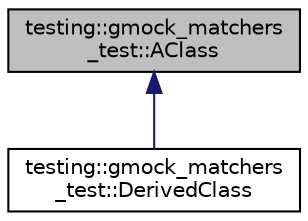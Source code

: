 digraph "testing::gmock_matchers_test::AClass"
{
  edge [fontname="Helvetica",fontsize="10",labelfontname="Helvetica",labelfontsize="10"];
  node [fontname="Helvetica",fontsize="10",shape=record];
  Node1 [label="testing::gmock_matchers\l_test::AClass",height=0.2,width=0.4,color="black", fillcolor="grey75", style="filled", fontcolor="black"];
  Node1 -> Node2 [dir="back",color="midnightblue",fontsize="10",style="solid",fontname="Helvetica"];
  Node2 [label="testing::gmock_matchers\l_test::DerivedClass",height=0.2,width=0.4,color="black", fillcolor="white", style="filled",URL="$classtesting_1_1gmock__matchers__test_1_1_derived_class.html"];
}
